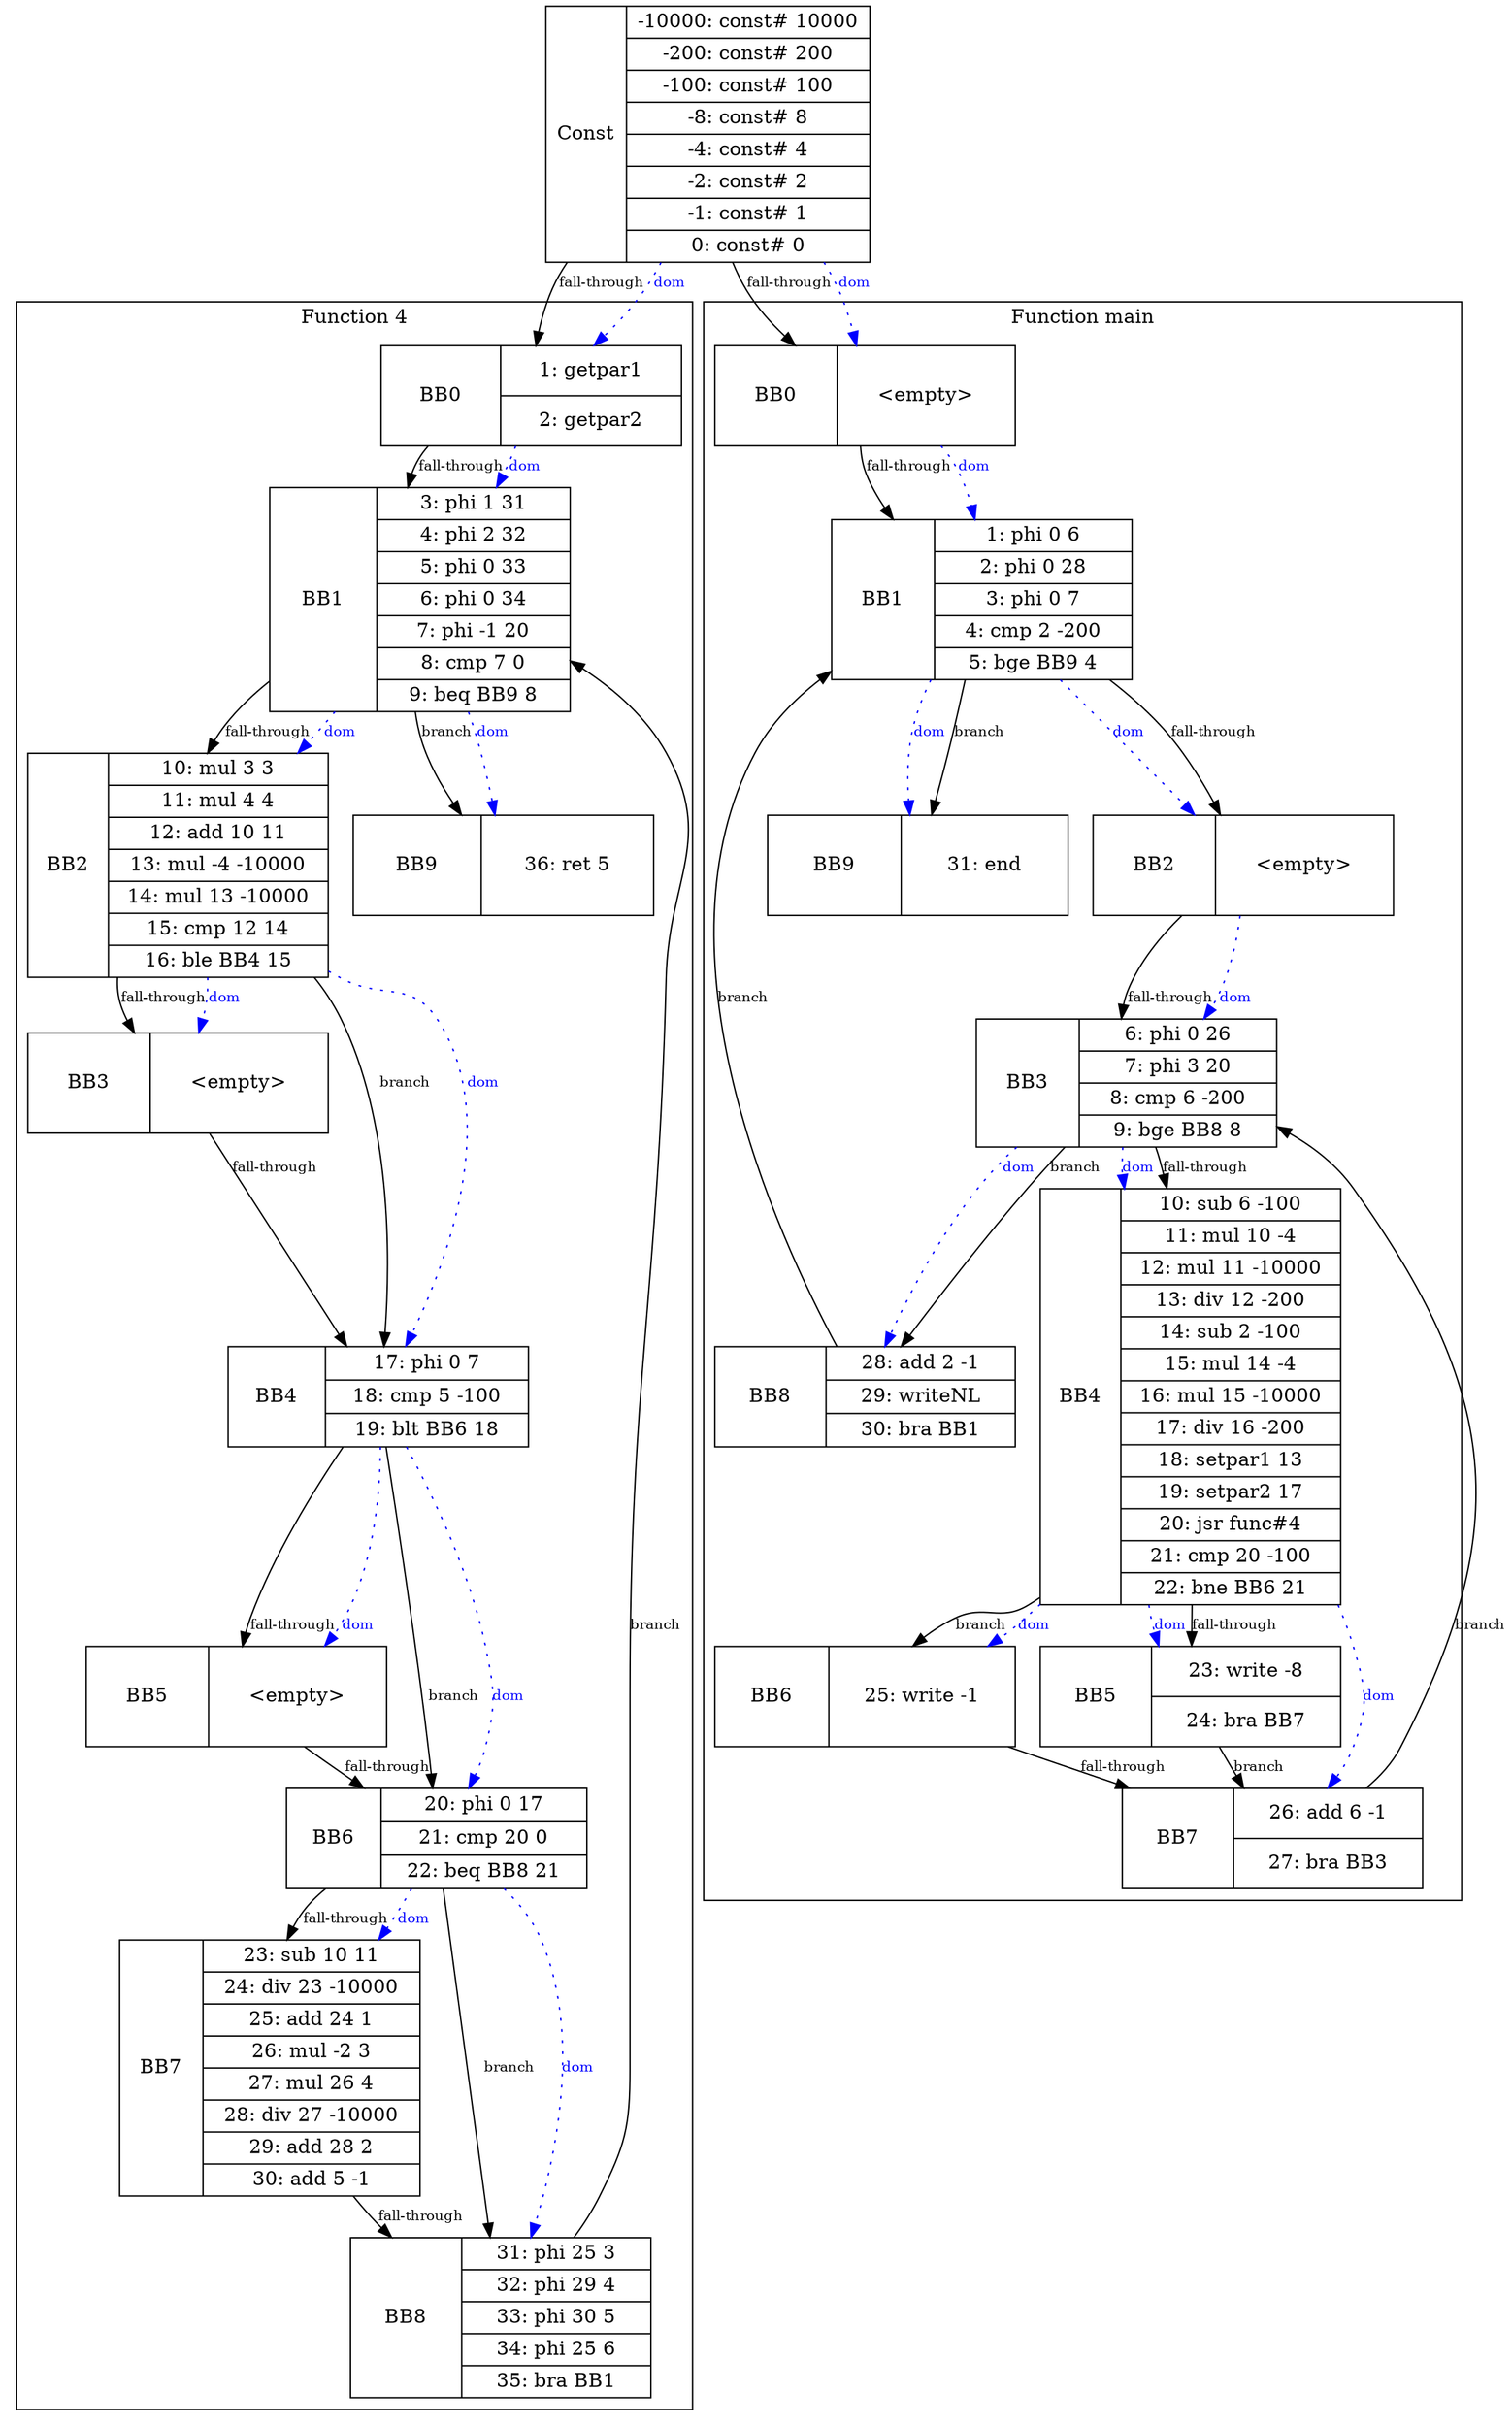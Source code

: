 digraph ir {
subgraph cluster_4 {
	node [shape=record];
	label="Function 4";
	rankdir=TB;
	ranksep=1.0;
	nodesep=0.5;

	BB0_4 [width=3.0, height=1.0, label="BB0 | {1: getpar1 | 2: getpar2}"];
	BB0_4 -> BB1_4 [label="fall-through", fontsize=10];
	BB1_4 [width=3.0, height=1.0, label="BB1 | {3: phi 1 31 | 4: phi 2 32 | 5: phi 0 33 | 6: phi 0 34 | 7: phi -1 20 | 8: cmp 7 0 | 9: beq BB9 8}"];
	BB1_4 -> BB2_4 [label="fall-through", fontsize=10];
	BB1_4 -> BB9_4 [label="branch", fontsize=10];
	BB0_4 -> BB1_4 [style=dotted, color=blue, fontsize=10, label="dom", fontcolor=blue];
	BB2_4 [width=3.0, height=1.0, label="BB2 | {10: mul 3 3 | 11: mul 4 4 | 12: add 10 11 | 13: mul -4 -10000 | 14: mul 13 -10000 | 15: cmp 12 14 | 16: ble BB4 15}"];
	BB2_4 -> BB3_4 [label="fall-through", fontsize=10];
	BB2_4 -> BB4_4 [label="branch", fontsize=10];
	BB1_4 -> BB2_4 [style=dotted, color=blue, fontsize=10, label="dom", fontcolor=blue];
	BB3_4 [width=3.0, height=1.0, label="BB3 | {\<empty\>}"];
	BB3_4 -> BB4_4 [label="fall-through", fontsize=10];
	BB2_4 -> BB3_4 [style=dotted, color=blue, fontsize=10, label="dom", fontcolor=blue];
	BB4_4 [width=3.0, height=1.0, label="BB4 | {17: phi 0 7 | 18: cmp 5 -100 | 19: blt BB6 18}"];
	BB4_4 -> BB5_4 [label="fall-through", fontsize=10];
	BB4_4 -> BB6_4 [label="branch", fontsize=10];
	BB2_4 -> BB4_4 [style=dotted, color=blue, fontsize=10, label="dom", fontcolor=blue];
	BB5_4 [width=3.0, height=1.0, label="BB5 | {\<empty\>}"];
	BB5_4 -> BB6_4 [label="fall-through", fontsize=10];
	BB4_4 -> BB5_4 [style=dotted, color=blue, fontsize=10, label="dom", fontcolor=blue];
	BB6_4 [width=3.0, height=1.0, label="BB6 | {20: phi 0 17 | 21: cmp 20 0 | 22: beq BB8 21}"];
	BB6_4 -> BB7_4 [label="fall-through", fontsize=10];
	BB6_4 -> BB8_4 [label="branch", fontsize=10];
	BB4_4 -> BB6_4 [style=dotted, color=blue, fontsize=10, label="dom", fontcolor=blue];
	BB7_4 [width=3.0, height=1.0, label="BB7 | {23: sub 10 11 | 24: div 23 -10000 | 25: add 24 1 | 26: mul -2 3 | 27: mul 26 4 | 28: div 27 -10000 | 29: add 28 2 | 30: add 5 -1}"];
	BB7_4 -> BB8_4 [label="fall-through", fontsize=10];
	BB6_4 -> BB7_4 [style=dotted, color=blue, fontsize=10, label="dom", fontcolor=blue];
	BB8_4 [width=3.0, height=1.0, label="BB8 | {31: phi 25 3 | 32: phi 29 4 | 33: phi 30 5 | 34: phi 25 6 | 35: bra BB1}"];
	BB8_4 -> BB1_4 [label="branch", fontsize=10];
	BB6_4 -> BB8_4 [style=dotted, color=blue, fontsize=10, label="dom", fontcolor=blue];
	BB9_4 [width=3.0, height=1.0, label="BB9 | {36: ret 5}"];
	BB1_4 -> BB9_4 [style=dotted, color=blue, fontsize=10, label="dom", fontcolor=blue];
}
subgraph cluster_main {
	node [shape=record];
	label="Function main";
	rankdir=TB;
	ranksep=1.0;
	nodesep=0.5;

	BB0_main [width=3.0, height=1.0, label="BB0 | {\<empty\>}"];
	BB0_main -> BB1_main [label="fall-through", fontsize=10];
	BB1_main [width=3.0, height=1.0, label="BB1 | {1: phi 0 6 | 2: phi 0 28 | 3: phi 0 7 | 4: cmp 2 -200 | 5: bge BB9 4}"];
	BB1_main -> BB2_main [label="fall-through", fontsize=10];
	BB1_main -> BB9_main [label="branch", fontsize=10];
	BB0_main -> BB1_main [style=dotted, color=blue, fontsize=10, label="dom", fontcolor=blue];
	BB2_main [width=3.0, height=1.0, label="BB2 | {\<empty\>}"];
	BB2_main -> BB3_main [label="fall-through", fontsize=10];
	BB1_main -> BB2_main [style=dotted, color=blue, fontsize=10, label="dom", fontcolor=blue];
	BB3_main [width=3.0, height=1.0, label="BB3 | {6: phi 0 26 | 7: phi 3 20 | 8: cmp 6 -200 | 9: bge BB8 8}"];
	BB3_main -> BB4_main [label="fall-through", fontsize=10];
	BB3_main -> BB8_main [label="branch", fontsize=10];
	BB2_main -> BB3_main [style=dotted, color=blue, fontsize=10, label="dom", fontcolor=blue];
	BB4_main [width=3.0, height=1.0, label="BB4 | {10: sub 6 -100 | 11: mul 10 -4 | 12: mul 11 -10000 | 13: div 12 -200 | 14: sub 2 -100 | 15: mul 14 -4 | 16: mul 15 -10000 | 17: div 16 -200 | 18: setpar1 13 | 19: setpar2 17 | 20: jsr func#4 | 21: cmp 20 -100 | 22: bne BB6 21}"];
	BB4_main -> BB5_main [label="fall-through", fontsize=10];
	BB4_main -> BB6_main [label="branch", fontsize=10];
	BB3_main -> BB4_main [style=dotted, color=blue, fontsize=10, label="dom", fontcolor=blue];
	BB5_main [width=3.0, height=1.0, label="BB5 | {23: write -8 | 24: bra BB7}"];
	BB5_main -> BB7_main [label="branch", fontsize=10];
	BB4_main -> BB5_main [style=dotted, color=blue, fontsize=10, label="dom", fontcolor=blue];
	BB6_main [width=3.0, height=1.0, label="BB6 | {25: write -1}"];
	BB6_main -> BB7_main [label="fall-through", fontsize=10];
	BB4_main -> BB6_main [style=dotted, color=blue, fontsize=10, label="dom", fontcolor=blue];
	BB7_main [width=3.0, height=1.0, label="BB7 | {26: add 6 -1 | 27: bra BB3}"];
	BB7_main -> BB3_main [label="branch", fontsize=10];
	BB4_main -> BB7_main [style=dotted, color=blue, fontsize=10, label="dom", fontcolor=blue];
	BB8_main [width=3.0, height=1.0, label="BB8 | {28: add 2 -1 | 29: writeNL | 30: bra BB1}"];
	BB8_main -> BB1_main [label="branch", fontsize=10];
	BB3_main -> BB8_main [style=dotted, color=blue, fontsize=10, label="dom", fontcolor=blue];
	BB9_main [width=3.0, height=1.0, label="BB9 | {31: end}"];
	BB1_main -> BB9_main [style=dotted, color=blue, fontsize=10, label="dom", fontcolor=blue];
}
subgraph const_block {
	const_block [shape=record, width=3.0, height=1.0, label="Const | {-10000: const# 10000 | -200: const# 200 | -100: const# 100 | -8: const# 8 | -4: const# 4 | -2: const# 2 | -1: const# 1 | 0: const# 0}"];
	const_block -> BB0_4 [label="fall-through", fontsize=10];
	const_block -> BB0_4 [label="dom", color=blue, style=dotted, fontsize=10, fontcolor=blue];
	const_block -> BB0_main [label="fall-through", fontsize=10];
	const_block -> BB0_main [label="dom", color=blue, style=dotted, fontsize=10, fontcolor=blue];
}
}
